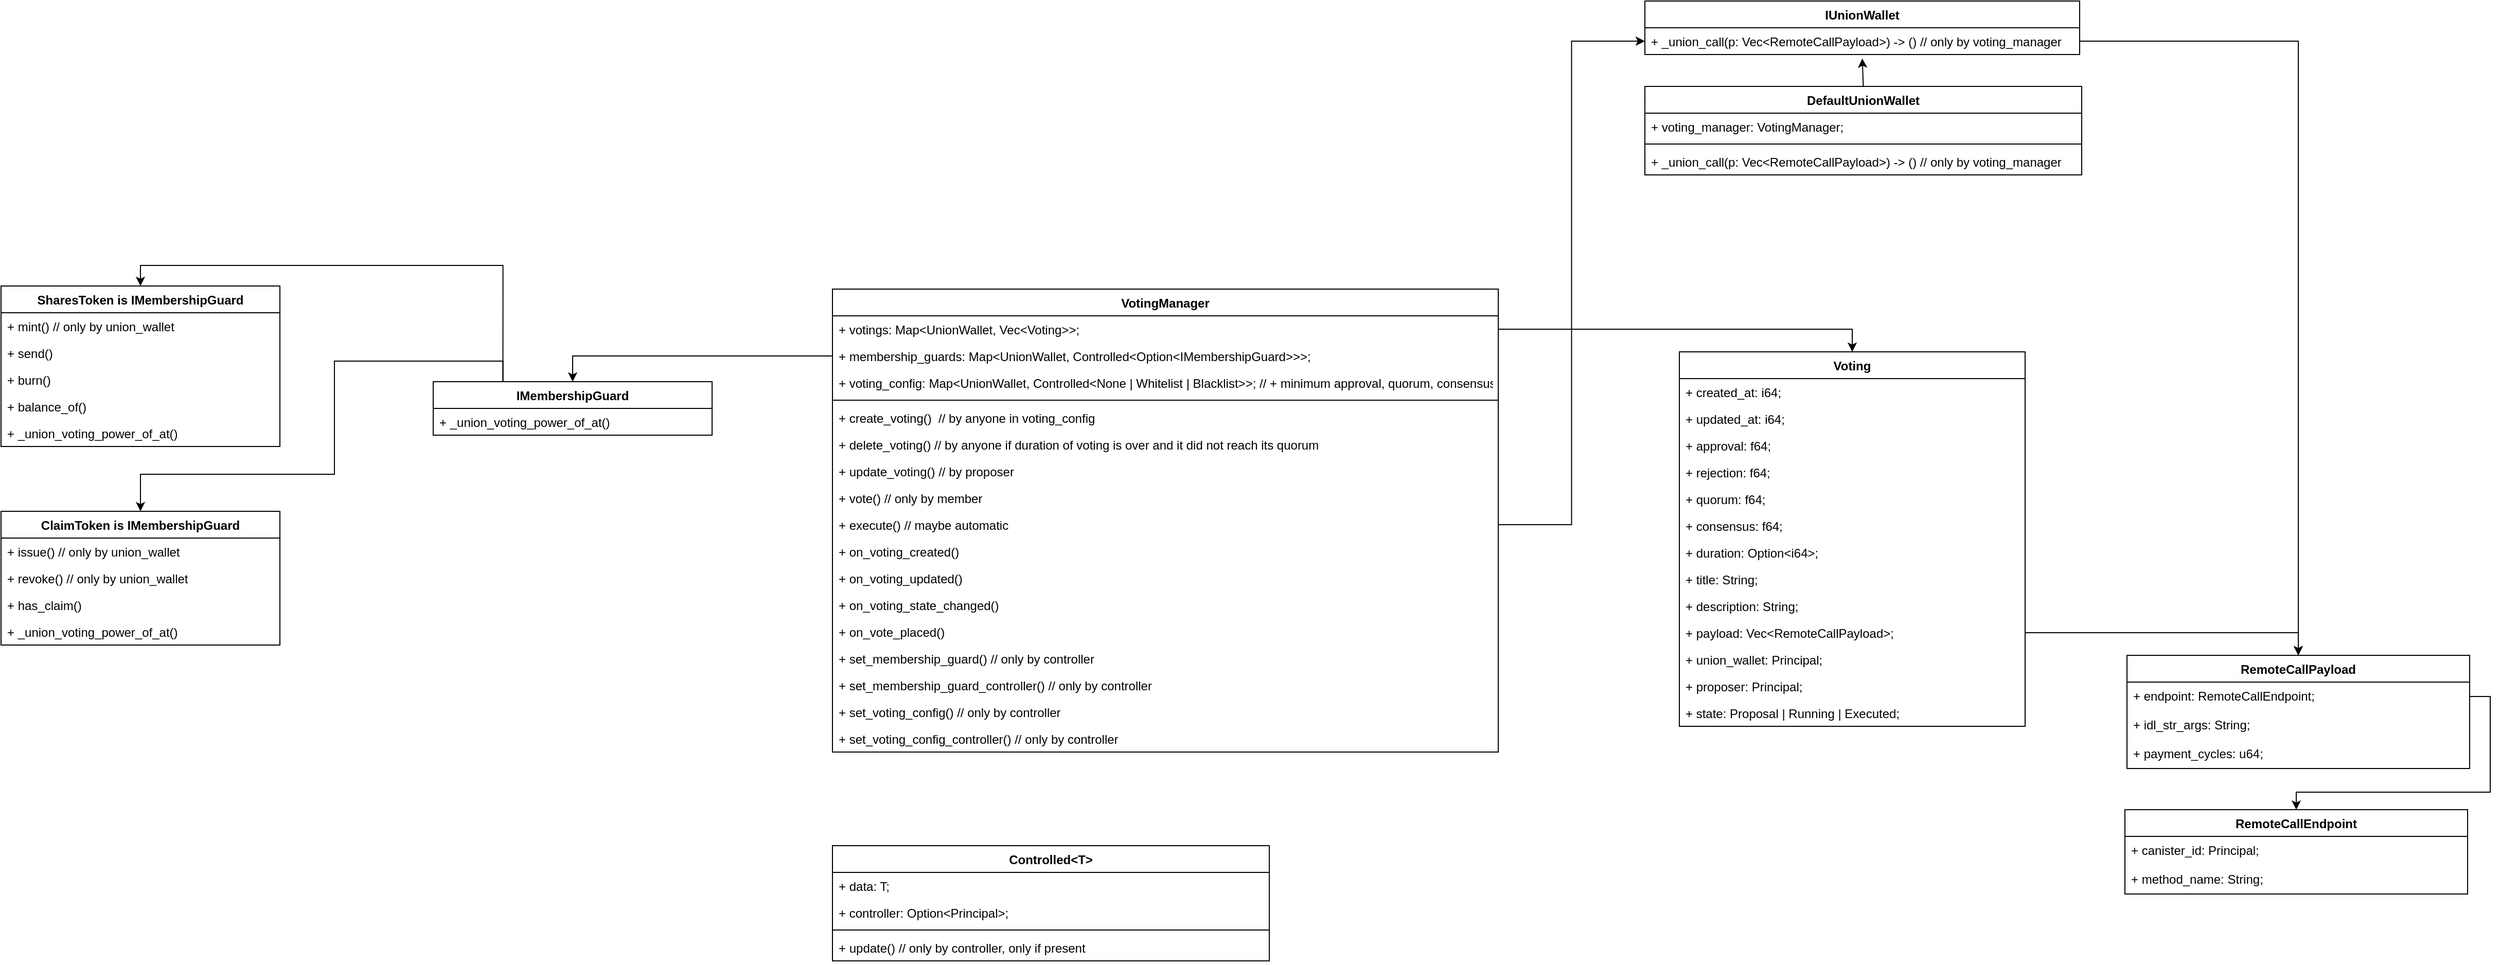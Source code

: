 <mxfile version="14.7.3" type="device"><diagram id="DxzjZJoTTFEnqFrkGvmx" name="Page-1"><mxGraphModel dx="2098" dy="710" grid="0" gridSize="10" guides="1" tooltips="1" connect="1" arrows="1" fold="1" page="1" pageScale="1" pageWidth="850" pageHeight="1100" math="0" shadow="0"><root><mxCell id="0"/><mxCell id="1" parent="0"/><mxCell id="QR1W8QnmpvwgYLCrn0lL-2" value="Voting" style="swimlane;fontStyle=1;align=center;verticalAlign=top;childLayout=stackLayout;horizontal=1;startSize=26;horizontalStack=0;resizeParent=1;resizeParentMax=0;resizeLast=0;collapsible=1;marginBottom=0;" parent="1" vertex="1"><mxGeometry x="795" y="594" width="336" height="364" as="geometry"/></mxCell><mxCell id="ShPozqBcXed3CLAGA_qx-21" value="+ created_at: i64;" style="text;strokeColor=none;fillColor=none;align=left;verticalAlign=top;spacingLeft=4;spacingRight=4;overflow=hidden;rotatable=0;points=[[0,0.5],[1,0.5]];portConstraint=eastwest;" vertex="1" parent="QR1W8QnmpvwgYLCrn0lL-2"><mxGeometry y="26" width="336" height="26" as="geometry"/></mxCell><mxCell id="ShPozqBcXed3CLAGA_qx-22" value="+ updated_at: i64;" style="text;strokeColor=none;fillColor=none;align=left;verticalAlign=top;spacingLeft=4;spacingRight=4;overflow=hidden;rotatable=0;points=[[0,0.5],[1,0.5]];portConstraint=eastwest;" vertex="1" parent="QR1W8QnmpvwgYLCrn0lL-2"><mxGeometry y="52" width="336" height="26" as="geometry"/></mxCell><mxCell id="ShPozqBcXed3CLAGA_qx-8" value="+ approval: f64;" style="text;strokeColor=none;fillColor=none;align=left;verticalAlign=top;spacingLeft=4;spacingRight=4;overflow=hidden;rotatable=0;points=[[0,0.5],[1,0.5]];portConstraint=eastwest;" vertex="1" parent="QR1W8QnmpvwgYLCrn0lL-2"><mxGeometry y="78" width="336" height="26" as="geometry"/></mxCell><mxCell id="ShPozqBcXed3CLAGA_qx-52" value="+ rejection: f64;" style="text;strokeColor=none;fillColor=none;align=left;verticalAlign=top;spacingLeft=4;spacingRight=4;overflow=hidden;rotatable=0;points=[[0,0.5],[1,0.5]];portConstraint=eastwest;" vertex="1" parent="QR1W8QnmpvwgYLCrn0lL-2"><mxGeometry y="104" width="336" height="26" as="geometry"/></mxCell><mxCell id="ShPozqBcXed3CLAGA_qx-6" value="+ quorum: f64;" style="text;strokeColor=none;fillColor=none;align=left;verticalAlign=top;spacingLeft=4;spacingRight=4;overflow=hidden;rotatable=0;points=[[0,0.5],[1,0.5]];portConstraint=eastwest;" vertex="1" parent="QR1W8QnmpvwgYLCrn0lL-2"><mxGeometry y="130" width="336" height="26" as="geometry"/></mxCell><mxCell id="ShPozqBcXed3CLAGA_qx-7" value="+ consensus: f64;" style="text;strokeColor=none;fillColor=none;align=left;verticalAlign=top;spacingLeft=4;spacingRight=4;overflow=hidden;rotatable=0;points=[[0,0.5],[1,0.5]];portConstraint=eastwest;" vertex="1" parent="QR1W8QnmpvwgYLCrn0lL-2"><mxGeometry y="156" width="336" height="26" as="geometry"/></mxCell><mxCell id="ShPozqBcXed3CLAGA_qx-17" value="+ duration: Option&lt;i64&gt;;" style="text;strokeColor=none;fillColor=none;align=left;verticalAlign=top;spacingLeft=4;spacingRight=4;overflow=hidden;rotatable=0;points=[[0,0.5],[1,0.5]];portConstraint=eastwest;" vertex="1" parent="QR1W8QnmpvwgYLCrn0lL-2"><mxGeometry y="182" width="336" height="26" as="geometry"/></mxCell><mxCell id="ShPozqBcXed3CLAGA_qx-18" value="+ title: String;" style="text;strokeColor=none;fillColor=none;align=left;verticalAlign=top;spacingLeft=4;spacingRight=4;overflow=hidden;rotatable=0;points=[[0,0.5],[1,0.5]];portConstraint=eastwest;" vertex="1" parent="QR1W8QnmpvwgYLCrn0lL-2"><mxGeometry y="208" width="336" height="26" as="geometry"/></mxCell><mxCell id="ShPozqBcXed3CLAGA_qx-19" value="+ description: String;" style="text;strokeColor=none;fillColor=none;align=left;verticalAlign=top;spacingLeft=4;spacingRight=4;overflow=hidden;rotatable=0;points=[[0,0.5],[1,0.5]];portConstraint=eastwest;" vertex="1" parent="QR1W8QnmpvwgYLCrn0lL-2"><mxGeometry y="234" width="336" height="26" as="geometry"/></mxCell><mxCell id="ShPozqBcXed3CLAGA_qx-20" value="+ payload: Vec&lt;RemoteCallPayload&gt;;" style="text;strokeColor=none;fillColor=none;align=left;verticalAlign=top;spacingLeft=4;spacingRight=4;overflow=hidden;rotatable=0;points=[[0,0.5],[1,0.5]];portConstraint=eastwest;" vertex="1" parent="QR1W8QnmpvwgYLCrn0lL-2"><mxGeometry y="260" width="336" height="26" as="geometry"/></mxCell><mxCell id="QR1W8QnmpvwgYLCrn0lL-3" value="+ union_wallet: Principal;" style="text;strokeColor=none;fillColor=none;align=left;verticalAlign=top;spacingLeft=4;spacingRight=4;overflow=hidden;rotatable=0;points=[[0,0.5],[1,0.5]];portConstraint=eastwest;" parent="QR1W8QnmpvwgYLCrn0lL-2" vertex="1"><mxGeometry y="286" width="336" height="26" as="geometry"/></mxCell><mxCell id="LmH8yN_EYv7nhn6qBdoO-18" value="+ proposer: Principal;" style="text;strokeColor=none;fillColor=none;align=left;verticalAlign=top;spacingLeft=4;spacingRight=4;overflow=hidden;rotatable=0;points=[[0,0.5],[1,0.5]];portConstraint=eastwest;" parent="QR1W8QnmpvwgYLCrn0lL-2" vertex="1"><mxGeometry y="312" width="336" height="26" as="geometry"/></mxCell><mxCell id="LmH8yN_EYv7nhn6qBdoO-13" value="+ state: Proposal | Running | Executed;" style="text;strokeColor=none;fillColor=none;align=left;verticalAlign=top;spacingLeft=4;spacingRight=4;overflow=hidden;rotatable=0;points=[[0,0.5],[1,0.5]];portConstraint=eastwest;" parent="QR1W8QnmpvwgYLCrn0lL-2" vertex="1"><mxGeometry y="338" width="336" height="26" as="geometry"/></mxCell><mxCell id="ShPozqBcXed3CLAGA_qx-50" style="edgeStyle=orthogonalEdgeStyle;rounded=0;orthogonalLoop=1;jettySize=auto;html=1;exitX=0.25;exitY=0;exitDx=0;exitDy=0;entryX=0.5;entryY=0;entryDx=0;entryDy=0;startArrow=none;startFill=0;endArrow=classic;endFill=1;" edge="1" parent="1" source="QR1W8QnmpvwgYLCrn0lL-10" target="ShPozqBcXed3CLAGA_qx-37"><mxGeometry relative="1" as="geometry"/></mxCell><mxCell id="ShPozqBcXed3CLAGA_qx-51" style="edgeStyle=orthogonalEdgeStyle;rounded=0;orthogonalLoop=1;jettySize=auto;html=1;exitX=0.25;exitY=0;exitDx=0;exitDy=0;entryX=0.5;entryY=0;entryDx=0;entryDy=0;startArrow=none;startFill=0;endArrow=classic;endFill=1;" edge="1" parent="1" source="QR1W8QnmpvwgYLCrn0lL-10" target="ShPozqBcXed3CLAGA_qx-44"><mxGeometry relative="1" as="geometry"><Array as="points"><mxPoint x="-348" y="603"/><mxPoint x="-512" y="603"/><mxPoint x="-512" y="713"/><mxPoint x="-700" y="713"/></Array></mxGeometry></mxCell><mxCell id="QR1W8QnmpvwgYLCrn0lL-10" value="IMembershipGuard" style="swimlane;fontStyle=1;align=center;verticalAlign=top;childLayout=stackLayout;horizontal=1;startSize=26;horizontalStack=0;resizeParent=1;resizeParentMax=0;resizeLast=0;collapsible=1;marginBottom=0;" parent="1" vertex="1"><mxGeometry x="-416" y="623" width="271" height="52" as="geometry"/></mxCell><mxCell id="QR1W8QnmpvwgYLCrn0lL-13" value="+ _union_voting_power_of_at()" style="text;strokeColor=none;fillColor=none;align=left;verticalAlign=top;spacingLeft=4;spacingRight=4;overflow=hidden;rotatable=0;points=[[0,0.5],[1,0.5]];portConstraint=eastwest;" parent="QR1W8QnmpvwgYLCrn0lL-10" vertex="1"><mxGeometry y="26" width="271" height="26" as="geometry"/></mxCell><mxCell id="QR1W8QnmpvwgYLCrn0lL-32" value="IUnionWallet" style="swimlane;fontStyle=1;align=center;verticalAlign=top;childLayout=stackLayout;horizontal=1;startSize=26;horizontalStack=0;resizeParent=1;resizeParentMax=0;resizeLast=0;collapsible=1;marginBottom=0;" parent="1" vertex="1"><mxGeometry x="761.5" y="253" width="422.5" height="52" as="geometry"/></mxCell><mxCell id="QR1W8QnmpvwgYLCrn0lL-35" value="+ _union_call(p: Vec&lt;RemoteCallPayload&gt;) -&gt; () // only by voting_manager" style="text;strokeColor=none;fillColor=none;align=left;verticalAlign=top;spacingLeft=4;spacingRight=4;overflow=hidden;rotatable=0;points=[[0,0.5],[1,0.5]];portConstraint=eastwest;" parent="QR1W8QnmpvwgYLCrn0lL-32" vertex="1"><mxGeometry y="26" width="422.5" height="26" as="geometry"/></mxCell><mxCell id="QR1W8QnmpvwgYLCrn0lL-54" value="VotingManager" style="swimlane;fontStyle=1;align=center;verticalAlign=top;childLayout=stackLayout;horizontal=1;startSize=26;horizontalStack=0;resizeParent=1;resizeParentMax=0;resizeLast=0;collapsible=1;marginBottom=0;" parent="1" vertex="1"><mxGeometry x="-28" y="533" width="647" height="450" as="geometry"/></mxCell><mxCell id="LmH8yN_EYv7nhn6qBdoO-15" value="+ votings: Map&lt;UnionWallet, Vec&lt;Voting&gt;&gt;;" style="text;strokeColor=none;fillColor=none;align=left;verticalAlign=top;spacingLeft=4;spacingRight=4;overflow=hidden;rotatable=0;points=[[0,0.5],[1,0.5]];portConstraint=eastwest;" parent="QR1W8QnmpvwgYLCrn0lL-54" vertex="1"><mxGeometry y="26" width="647" height="26" as="geometry"/></mxCell><mxCell id="ShPozqBcXed3CLAGA_qx-28" value="+ membership_guards: Map&lt;UnionWallet, Controlled&lt;Option&lt;IMembershipGuard&gt;&gt;&gt;;" style="text;strokeColor=none;fillColor=none;align=left;verticalAlign=top;spacingLeft=4;spacingRight=4;overflow=hidden;rotatable=0;points=[[0,0.5],[1,0.5]];portConstraint=eastwest;" vertex="1" parent="QR1W8QnmpvwgYLCrn0lL-54"><mxGeometry y="52" width="647" height="26" as="geometry"/></mxCell><mxCell id="ShPozqBcXed3CLAGA_qx-14" value="+ voting_config: Map&lt;UnionWallet, Controlled&lt;None | Whitelist | Blacklist&gt;&gt;; // + minimum approval, quorum, consensus, duration" style="text;strokeColor=none;fillColor=none;align=left;verticalAlign=top;spacingLeft=4;spacingRight=4;overflow=hidden;rotatable=0;points=[[0,0.5],[1,0.5]];portConstraint=eastwest;" vertex="1" parent="QR1W8QnmpvwgYLCrn0lL-54"><mxGeometry y="78" width="647" height="26" as="geometry"/></mxCell><mxCell id="ShPozqBcXed3CLAGA_qx-4" value="" style="line;strokeWidth=1;fillColor=none;align=left;verticalAlign=middle;spacingTop=-1;spacingLeft=3;spacingRight=3;rotatable=0;labelPosition=right;points=[];portConstraint=eastwest;" vertex="1" parent="QR1W8QnmpvwgYLCrn0lL-54"><mxGeometry y="104" width="647" height="8" as="geometry"/></mxCell><mxCell id="ShPozqBcXed3CLAGA_qx-9" value="+ create_voting()  // by anyone in voting_config" style="text;strokeColor=none;fillColor=none;align=left;verticalAlign=top;spacingLeft=4;spacingRight=4;overflow=hidden;rotatable=0;points=[[0,0.5],[1,0.5]];portConstraint=eastwest;" vertex="1" parent="QR1W8QnmpvwgYLCrn0lL-54"><mxGeometry y="112" width="647" height="26" as="geometry"/></mxCell><mxCell id="ShPozqBcXed3CLAGA_qx-58" value="+ delete_voting() // by anyone if duration of voting is over and it did not reach its quorum" style="text;strokeColor=none;fillColor=none;align=left;verticalAlign=top;spacingLeft=4;spacingRight=4;overflow=hidden;rotatable=0;points=[[0,0.5],[1,0.5]];portConstraint=eastwest;" vertex="1" parent="QR1W8QnmpvwgYLCrn0lL-54"><mxGeometry y="138" width="647" height="26" as="geometry"/></mxCell><mxCell id="ShPozqBcXed3CLAGA_qx-23" value="+ update_voting() // by proposer" style="text;strokeColor=none;fillColor=none;align=left;verticalAlign=top;spacingLeft=4;spacingRight=4;overflow=hidden;rotatable=0;points=[[0,0.5],[1,0.5]];portConstraint=eastwest;" vertex="1" parent="QR1W8QnmpvwgYLCrn0lL-54"><mxGeometry y="164" width="647" height="26" as="geometry"/></mxCell><mxCell id="QR1W8QnmpvwgYLCrn0lL-57" value="+ vote() // only by member" style="text;strokeColor=none;fillColor=none;align=left;verticalAlign=top;spacingLeft=4;spacingRight=4;overflow=hidden;rotatable=0;points=[[0,0.5],[1,0.5]];portConstraint=eastwest;" parent="QR1W8QnmpvwgYLCrn0lL-54" vertex="1"><mxGeometry y="190" width="647" height="26" as="geometry"/></mxCell><mxCell id="ShPozqBcXed3CLAGA_qx-2" value="+ execute() // maybe automatic" style="text;strokeColor=none;fillColor=none;align=left;verticalAlign=top;spacingLeft=4;spacingRight=4;overflow=hidden;rotatable=0;points=[[0,0.5],[1,0.5]];portConstraint=eastwest;" vertex="1" parent="QR1W8QnmpvwgYLCrn0lL-54"><mxGeometry y="216" width="647" height="26" as="geometry"/></mxCell><mxCell id="ShPozqBcXed3CLAGA_qx-24" value="+ on_voting_created()" style="text;strokeColor=none;fillColor=none;align=left;verticalAlign=top;spacingLeft=4;spacingRight=4;overflow=hidden;rotatable=0;points=[[0,0.5],[1,0.5]];portConstraint=eastwest;" vertex="1" parent="QR1W8QnmpvwgYLCrn0lL-54"><mxGeometry y="242" width="647" height="26" as="geometry"/></mxCell><mxCell id="ShPozqBcXed3CLAGA_qx-35" value="+ on_voting_updated()" style="text;strokeColor=none;fillColor=none;align=left;verticalAlign=top;spacingLeft=4;spacingRight=4;overflow=hidden;rotatable=0;points=[[0,0.5],[1,0.5]];portConstraint=eastwest;" vertex="1" parent="QR1W8QnmpvwgYLCrn0lL-54"><mxGeometry y="268" width="647" height="26" as="geometry"/></mxCell><mxCell id="ShPozqBcXed3CLAGA_qx-26" value="+ on_voting_state_changed()" style="text;strokeColor=none;fillColor=none;align=left;verticalAlign=top;spacingLeft=4;spacingRight=4;overflow=hidden;rotatable=0;points=[[0,0.5],[1,0.5]];portConstraint=eastwest;" vertex="1" parent="QR1W8QnmpvwgYLCrn0lL-54"><mxGeometry y="294" width="647" height="26" as="geometry"/></mxCell><mxCell id="ShPozqBcXed3CLAGA_qx-25" value="+ on_vote_placed()" style="text;strokeColor=none;fillColor=none;align=left;verticalAlign=top;spacingLeft=4;spacingRight=4;overflow=hidden;rotatable=0;points=[[0,0.5],[1,0.5]];portConstraint=eastwest;" vertex="1" parent="QR1W8QnmpvwgYLCrn0lL-54"><mxGeometry y="320" width="647" height="26" as="geometry"/></mxCell><mxCell id="ShPozqBcXed3CLAGA_qx-31" value="+ set_membership_guard() // only by controller" style="text;strokeColor=none;fillColor=none;align=left;verticalAlign=top;spacingLeft=4;spacingRight=4;overflow=hidden;rotatable=0;points=[[0,0.5],[1,0.5]];portConstraint=eastwest;" vertex="1" parent="QR1W8QnmpvwgYLCrn0lL-54"><mxGeometry y="346" width="647" height="26" as="geometry"/></mxCell><mxCell id="ShPozqBcXed3CLAGA_qx-60" value="+ set_membership_guard_controller() // only by controller" style="text;strokeColor=none;fillColor=none;align=left;verticalAlign=top;spacingLeft=4;spacingRight=4;overflow=hidden;rotatable=0;points=[[0,0.5],[1,0.5]];portConstraint=eastwest;" vertex="1" parent="QR1W8QnmpvwgYLCrn0lL-54"><mxGeometry y="372" width="647" height="26" as="geometry"/></mxCell><mxCell id="ShPozqBcXed3CLAGA_qx-32" value="+ set_voting_config() // only by controller" style="text;strokeColor=none;fillColor=none;align=left;verticalAlign=top;spacingLeft=4;spacingRight=4;overflow=hidden;rotatable=0;points=[[0,0.5],[1,0.5]];portConstraint=eastwest;" vertex="1" parent="QR1W8QnmpvwgYLCrn0lL-54"><mxGeometry y="398" width="647" height="26" as="geometry"/></mxCell><mxCell id="ShPozqBcXed3CLAGA_qx-61" value="+ set_voting_config_controller() // only by controller" style="text;strokeColor=none;fillColor=none;align=left;verticalAlign=top;spacingLeft=4;spacingRight=4;overflow=hidden;rotatable=0;points=[[0,0.5],[1,0.5]];portConstraint=eastwest;" vertex="1" parent="QR1W8QnmpvwgYLCrn0lL-54"><mxGeometry y="424" width="647" height="26" as="geometry"/></mxCell><mxCell id="LmH8yN_EYv7nhn6qBdoO-91" value="RemoteCallEndpoint" style="swimlane;fontStyle=1;align=center;verticalAlign=top;childLayout=stackLayout;horizontal=1;startSize=26;horizontalStack=0;resizeParent=1;resizeParentMax=0;resizeLast=0;collapsible=1;marginBottom=0;" parent="1" vertex="1"><mxGeometry x="1228" y="1039.06" width="333" height="82" as="geometry"/></mxCell><mxCell id="LmH8yN_EYv7nhn6qBdoO-92" value="+ canister_id: Principal;" style="text;strokeColor=none;fillColor=none;align=left;verticalAlign=top;spacingLeft=4;spacingRight=4;overflow=hidden;rotatable=0;points=[[0,0.5],[1,0.5]];portConstraint=eastwest;" parent="LmH8yN_EYv7nhn6qBdoO-91" vertex="1"><mxGeometry y="26" width="333" height="28" as="geometry"/></mxCell><mxCell id="LmH8yN_EYv7nhn6qBdoO-93" value="+ method_name: String;" style="text;strokeColor=none;fillColor=none;align=left;verticalAlign=top;spacingLeft=4;spacingRight=4;overflow=hidden;rotatable=0;points=[[0,0.5],[1,0.5]];portConstraint=eastwest;" parent="LmH8yN_EYv7nhn6qBdoO-91" vertex="1"><mxGeometry y="54" width="333" height="28" as="geometry"/></mxCell><mxCell id="LmH8yN_EYv7nhn6qBdoO-94" value="RemoteCallPayload" style="swimlane;fontStyle=1;align=center;verticalAlign=top;childLayout=stackLayout;horizontal=1;startSize=26;horizontalStack=0;resizeParent=1;resizeParentMax=0;resizeLast=0;collapsible=1;marginBottom=0;" parent="1" vertex="1"><mxGeometry x="1230" y="889" width="333" height="110" as="geometry"/></mxCell><mxCell id="LmH8yN_EYv7nhn6qBdoO-95" value="+ endpoint: RemoteCallEndpoint;" style="text;strokeColor=none;fillColor=none;align=left;verticalAlign=top;spacingLeft=4;spacingRight=4;overflow=hidden;rotatable=0;points=[[0,0.5],[1,0.5]];portConstraint=eastwest;" parent="LmH8yN_EYv7nhn6qBdoO-94" vertex="1"><mxGeometry y="26" width="333" height="28" as="geometry"/></mxCell><mxCell id="LmH8yN_EYv7nhn6qBdoO-96" value="+ idl_str_args: String;" style="text;strokeColor=none;fillColor=none;align=left;verticalAlign=top;spacingLeft=4;spacingRight=4;overflow=hidden;rotatable=0;points=[[0,0.5],[1,0.5]];portConstraint=eastwest;" parent="LmH8yN_EYv7nhn6qBdoO-94" vertex="1"><mxGeometry y="54" width="333" height="28" as="geometry"/></mxCell><mxCell id="LmH8yN_EYv7nhn6qBdoO-97" value="+ payment_cycles: u64;" style="text;strokeColor=none;fillColor=none;align=left;verticalAlign=top;spacingLeft=4;spacingRight=4;overflow=hidden;rotatable=0;points=[[0,0.5],[1,0.5]];portConstraint=eastwest;" parent="LmH8yN_EYv7nhn6qBdoO-94" vertex="1"><mxGeometry y="82" width="333" height="28" as="geometry"/></mxCell><mxCell id="ShPozqBcXed3CLAGA_qx-27" style="edgeStyle=orthogonalEdgeStyle;rounded=0;orthogonalLoop=1;jettySize=auto;html=1;exitX=1;exitY=0.5;exitDx=0;exitDy=0;entryX=0.5;entryY=0;entryDx=0;entryDy=0;startArrow=none;startFill=0;endArrow=classic;endFill=1;" edge="1" parent="1" source="LmH8yN_EYv7nhn6qBdoO-15" target="QR1W8QnmpvwgYLCrn0lL-2"><mxGeometry relative="1" as="geometry"/></mxCell><mxCell id="ShPozqBcXed3CLAGA_qx-29" style="edgeStyle=orthogonalEdgeStyle;rounded=0;orthogonalLoop=1;jettySize=auto;html=1;exitX=0;exitY=0.5;exitDx=0;exitDy=0;entryX=0.5;entryY=0;entryDx=0;entryDy=0;startArrow=none;startFill=0;endArrow=classic;endFill=1;" edge="1" parent="1" source="ShPozqBcXed3CLAGA_qx-28" target="QR1W8QnmpvwgYLCrn0lL-10"><mxGeometry relative="1" as="geometry"/></mxCell><mxCell id="ShPozqBcXed3CLAGA_qx-33" style="edgeStyle=orthogonalEdgeStyle;rounded=0;orthogonalLoop=1;jettySize=auto;html=1;exitX=1;exitY=0.5;exitDx=0;exitDy=0;entryX=0.5;entryY=0;entryDx=0;entryDy=0;startArrow=none;startFill=0;endArrow=classic;endFill=1;" edge="1" parent="1" source="LmH8yN_EYv7nhn6qBdoO-95" target="LmH8yN_EYv7nhn6qBdoO-91"><mxGeometry relative="1" as="geometry"><Array as="points"><mxPoint x="1583" y="929.06"/><mxPoint x="1583" y="1022.06"/><mxPoint x="1394" y="1022.06"/></Array></mxGeometry></mxCell><mxCell id="ShPozqBcXed3CLAGA_qx-34" style="edgeStyle=orthogonalEdgeStyle;rounded=0;orthogonalLoop=1;jettySize=auto;html=1;exitX=1;exitY=0.5;exitDx=0;exitDy=0;entryX=0.5;entryY=0;entryDx=0;entryDy=0;startArrow=none;startFill=0;endArrow=classic;endFill=1;" edge="1" parent="1" source="ShPozqBcXed3CLAGA_qx-20" target="LmH8yN_EYv7nhn6qBdoO-94"><mxGeometry relative="1" as="geometry"/></mxCell><mxCell id="ShPozqBcXed3CLAGA_qx-36" style="edgeStyle=orthogonalEdgeStyle;rounded=0;orthogonalLoop=1;jettySize=auto;html=1;exitX=1;exitY=0.5;exitDx=0;exitDy=0;startArrow=none;startFill=0;endArrow=classic;endFill=1;" edge="1" parent="1" source="QR1W8QnmpvwgYLCrn0lL-35" target="LmH8yN_EYv7nhn6qBdoO-94"><mxGeometry relative="1" as="geometry"/></mxCell><mxCell id="ShPozqBcXed3CLAGA_qx-37" value="SharesToken is IMembershipGuard" style="swimlane;fontStyle=1;align=center;verticalAlign=top;childLayout=stackLayout;horizontal=1;startSize=26;horizontalStack=0;resizeParent=1;resizeParentMax=0;resizeLast=0;collapsible=1;marginBottom=0;" vertex="1" parent="1"><mxGeometry x="-836" y="530" width="271" height="156" as="geometry"/></mxCell><mxCell id="ShPozqBcXed3CLAGA_qx-38" value="+ mint() // only by union_wallet" style="text;strokeColor=none;fillColor=none;align=left;verticalAlign=top;spacingLeft=4;spacingRight=4;overflow=hidden;rotatable=0;points=[[0,0.5],[1,0.5]];portConstraint=eastwest;" vertex="1" parent="ShPozqBcXed3CLAGA_qx-37"><mxGeometry y="26" width="271" height="26" as="geometry"/></mxCell><mxCell id="ShPozqBcXed3CLAGA_qx-41" value="+ send()" style="text;strokeColor=none;fillColor=none;align=left;verticalAlign=top;spacingLeft=4;spacingRight=4;overflow=hidden;rotatable=0;points=[[0,0.5],[1,0.5]];portConstraint=eastwest;" vertex="1" parent="ShPozqBcXed3CLAGA_qx-37"><mxGeometry y="52" width="271" height="26" as="geometry"/></mxCell><mxCell id="ShPozqBcXed3CLAGA_qx-42" value="+ burn()" style="text;strokeColor=none;fillColor=none;align=left;verticalAlign=top;spacingLeft=4;spacingRight=4;overflow=hidden;rotatable=0;points=[[0,0.5],[1,0.5]];portConstraint=eastwest;" vertex="1" parent="ShPozqBcXed3CLAGA_qx-37"><mxGeometry y="78" width="271" height="26" as="geometry"/></mxCell><mxCell id="ShPozqBcXed3CLAGA_qx-43" value="+ balance_of()" style="text;strokeColor=none;fillColor=none;align=left;verticalAlign=top;spacingLeft=4;spacingRight=4;overflow=hidden;rotatable=0;points=[[0,0.5],[1,0.5]];portConstraint=eastwest;" vertex="1" parent="ShPozqBcXed3CLAGA_qx-37"><mxGeometry y="104" width="271" height="26" as="geometry"/></mxCell><mxCell id="ShPozqBcXed3CLAGA_qx-39" value="+ _union_voting_power_of_at()" style="text;strokeColor=none;fillColor=none;align=left;verticalAlign=top;spacingLeft=4;spacingRight=4;overflow=hidden;rotatable=0;points=[[0,0.5],[1,0.5]];portConstraint=eastwest;" vertex="1" parent="ShPozqBcXed3CLAGA_qx-37"><mxGeometry y="130" width="271" height="26" as="geometry"/></mxCell><mxCell id="ShPozqBcXed3CLAGA_qx-44" value="ClaimToken is IMembershipGuard" style="swimlane;fontStyle=1;align=center;verticalAlign=top;childLayout=stackLayout;horizontal=1;startSize=26;horizontalStack=0;resizeParent=1;resizeParentMax=0;resizeLast=0;collapsible=1;marginBottom=0;" vertex="1" parent="1"><mxGeometry x="-836" y="749" width="271" height="130" as="geometry"/></mxCell><mxCell id="ShPozqBcXed3CLAGA_qx-45" value="+ issue() // only by union_wallet" style="text;strokeColor=none;fillColor=none;align=left;verticalAlign=top;spacingLeft=4;spacingRight=4;overflow=hidden;rotatable=0;points=[[0,0.5],[1,0.5]];portConstraint=eastwest;" vertex="1" parent="ShPozqBcXed3CLAGA_qx-44"><mxGeometry y="26" width="271" height="26" as="geometry"/></mxCell><mxCell id="ShPozqBcXed3CLAGA_qx-46" value="+ revoke() // only by union_wallet" style="text;strokeColor=none;fillColor=none;align=left;verticalAlign=top;spacingLeft=4;spacingRight=4;overflow=hidden;rotatable=0;points=[[0,0.5],[1,0.5]];portConstraint=eastwest;" vertex="1" parent="ShPozqBcXed3CLAGA_qx-44"><mxGeometry y="52" width="271" height="26" as="geometry"/></mxCell><mxCell id="ShPozqBcXed3CLAGA_qx-47" value="+ has_claim()" style="text;strokeColor=none;fillColor=none;align=left;verticalAlign=top;spacingLeft=4;spacingRight=4;overflow=hidden;rotatable=0;points=[[0,0.5],[1,0.5]];portConstraint=eastwest;" vertex="1" parent="ShPozqBcXed3CLAGA_qx-44"><mxGeometry y="78" width="271" height="26" as="geometry"/></mxCell><mxCell id="ShPozqBcXed3CLAGA_qx-49" value="+ _union_voting_power_of_at()" style="text;strokeColor=none;fillColor=none;align=left;verticalAlign=top;spacingLeft=4;spacingRight=4;overflow=hidden;rotatable=0;points=[[0,0.5],[1,0.5]];portConstraint=eastwest;" vertex="1" parent="ShPozqBcXed3CLAGA_qx-44"><mxGeometry y="104" width="271" height="26" as="geometry"/></mxCell><mxCell id="ShPozqBcXed3CLAGA_qx-59" style="edgeStyle=orthogonalEdgeStyle;rounded=0;orthogonalLoop=1;jettySize=auto;html=1;exitX=0.5;exitY=0;exitDx=0;exitDy=0;entryX=0.5;entryY=1.147;entryDx=0;entryDy=0;entryPerimeter=0;startArrow=none;startFill=0;endArrow=classic;endFill=1;" edge="1" parent="1" source="ShPozqBcXed3CLAGA_qx-53" target="QR1W8QnmpvwgYLCrn0lL-35"><mxGeometry relative="1" as="geometry"/></mxCell><mxCell id="ShPozqBcXed3CLAGA_qx-53" value="DefaultUnionWallet" style="swimlane;fontStyle=1;align=center;verticalAlign=top;childLayout=stackLayout;horizontal=1;startSize=26;horizontalStack=0;resizeParent=1;resizeParentMax=0;resizeLast=0;collapsible=1;marginBottom=0;" vertex="1" parent="1"><mxGeometry x="761.5" y="336" width="424.5" height="86" as="geometry"/></mxCell><mxCell id="ShPozqBcXed3CLAGA_qx-54" value="+ voting_manager: VotingManager;" style="text;strokeColor=none;fillColor=none;align=left;verticalAlign=top;spacingLeft=4;spacingRight=4;overflow=hidden;rotatable=0;points=[[0,0.5],[1,0.5]];portConstraint=eastwest;" vertex="1" parent="ShPozqBcXed3CLAGA_qx-53"><mxGeometry y="26" width="424.5" height="26" as="geometry"/></mxCell><mxCell id="ShPozqBcXed3CLAGA_qx-55" value="" style="line;strokeWidth=1;fillColor=none;align=left;verticalAlign=middle;spacingTop=-1;spacingLeft=3;spacingRight=3;rotatable=0;labelPosition=right;points=[];portConstraint=eastwest;" vertex="1" parent="ShPozqBcXed3CLAGA_qx-53"><mxGeometry y="52" width="424.5" height="8" as="geometry"/></mxCell><mxCell id="ShPozqBcXed3CLAGA_qx-56" value="+ _union_call(p: Vec&lt;RemoteCallPayload&gt;) -&gt; () // only by voting_manager" style="text;strokeColor=none;fillColor=none;align=left;verticalAlign=top;spacingLeft=4;spacingRight=4;overflow=hidden;rotatable=0;points=[[0,0.5],[1,0.5]];portConstraint=eastwest;" vertex="1" parent="ShPozqBcXed3CLAGA_qx-53"><mxGeometry y="60" width="424.5" height="26" as="geometry"/></mxCell><mxCell id="ShPozqBcXed3CLAGA_qx-57" style="edgeStyle=orthogonalEdgeStyle;rounded=0;orthogonalLoop=1;jettySize=auto;html=1;exitX=1;exitY=0.5;exitDx=0;exitDy=0;entryX=0;entryY=0.5;entryDx=0;entryDy=0;startArrow=none;startFill=0;endArrow=classic;endFill=1;" edge="1" parent="1" source="ShPozqBcXed3CLAGA_qx-2" target="QR1W8QnmpvwgYLCrn0lL-35"><mxGeometry relative="1" as="geometry"/></mxCell><mxCell id="ShPozqBcXed3CLAGA_qx-62" value="Controlled&lt;T&gt;" style="swimlane;fontStyle=1;align=center;verticalAlign=top;childLayout=stackLayout;horizontal=1;startSize=26;horizontalStack=0;resizeParent=1;resizeParentMax=0;resizeLast=0;collapsible=1;marginBottom=0;" vertex="1" parent="1"><mxGeometry x="-28" y="1074" width="424.5" height="112" as="geometry"/></mxCell><mxCell id="ShPozqBcXed3CLAGA_qx-63" value="+ data: T;" style="text;strokeColor=none;fillColor=none;align=left;verticalAlign=top;spacingLeft=4;spacingRight=4;overflow=hidden;rotatable=0;points=[[0,0.5],[1,0.5]];portConstraint=eastwest;" vertex="1" parent="ShPozqBcXed3CLAGA_qx-62"><mxGeometry y="26" width="424.5" height="26" as="geometry"/></mxCell><mxCell id="ShPozqBcXed3CLAGA_qx-66" value="+ controller: Option&lt;Principal&gt;;" style="text;strokeColor=none;fillColor=none;align=left;verticalAlign=top;spacingLeft=4;spacingRight=4;overflow=hidden;rotatable=0;points=[[0,0.5],[1,0.5]];portConstraint=eastwest;" vertex="1" parent="ShPozqBcXed3CLAGA_qx-62"><mxGeometry y="52" width="424.5" height="26" as="geometry"/></mxCell><mxCell id="ShPozqBcXed3CLAGA_qx-64" value="" style="line;strokeWidth=1;fillColor=none;align=left;verticalAlign=middle;spacingTop=-1;spacingLeft=3;spacingRight=3;rotatable=0;labelPosition=right;points=[];portConstraint=eastwest;" vertex="1" parent="ShPozqBcXed3CLAGA_qx-62"><mxGeometry y="78" width="424.5" height="8" as="geometry"/></mxCell><mxCell id="ShPozqBcXed3CLAGA_qx-65" value="+ update() // only by controller, only if present" style="text;strokeColor=none;fillColor=none;align=left;verticalAlign=top;spacingLeft=4;spacingRight=4;overflow=hidden;rotatable=0;points=[[0,0.5],[1,0.5]];portConstraint=eastwest;" vertex="1" parent="ShPozqBcXed3CLAGA_qx-62"><mxGeometry y="86" width="424.5" height="26" as="geometry"/></mxCell></root></mxGraphModel></diagram></mxfile>